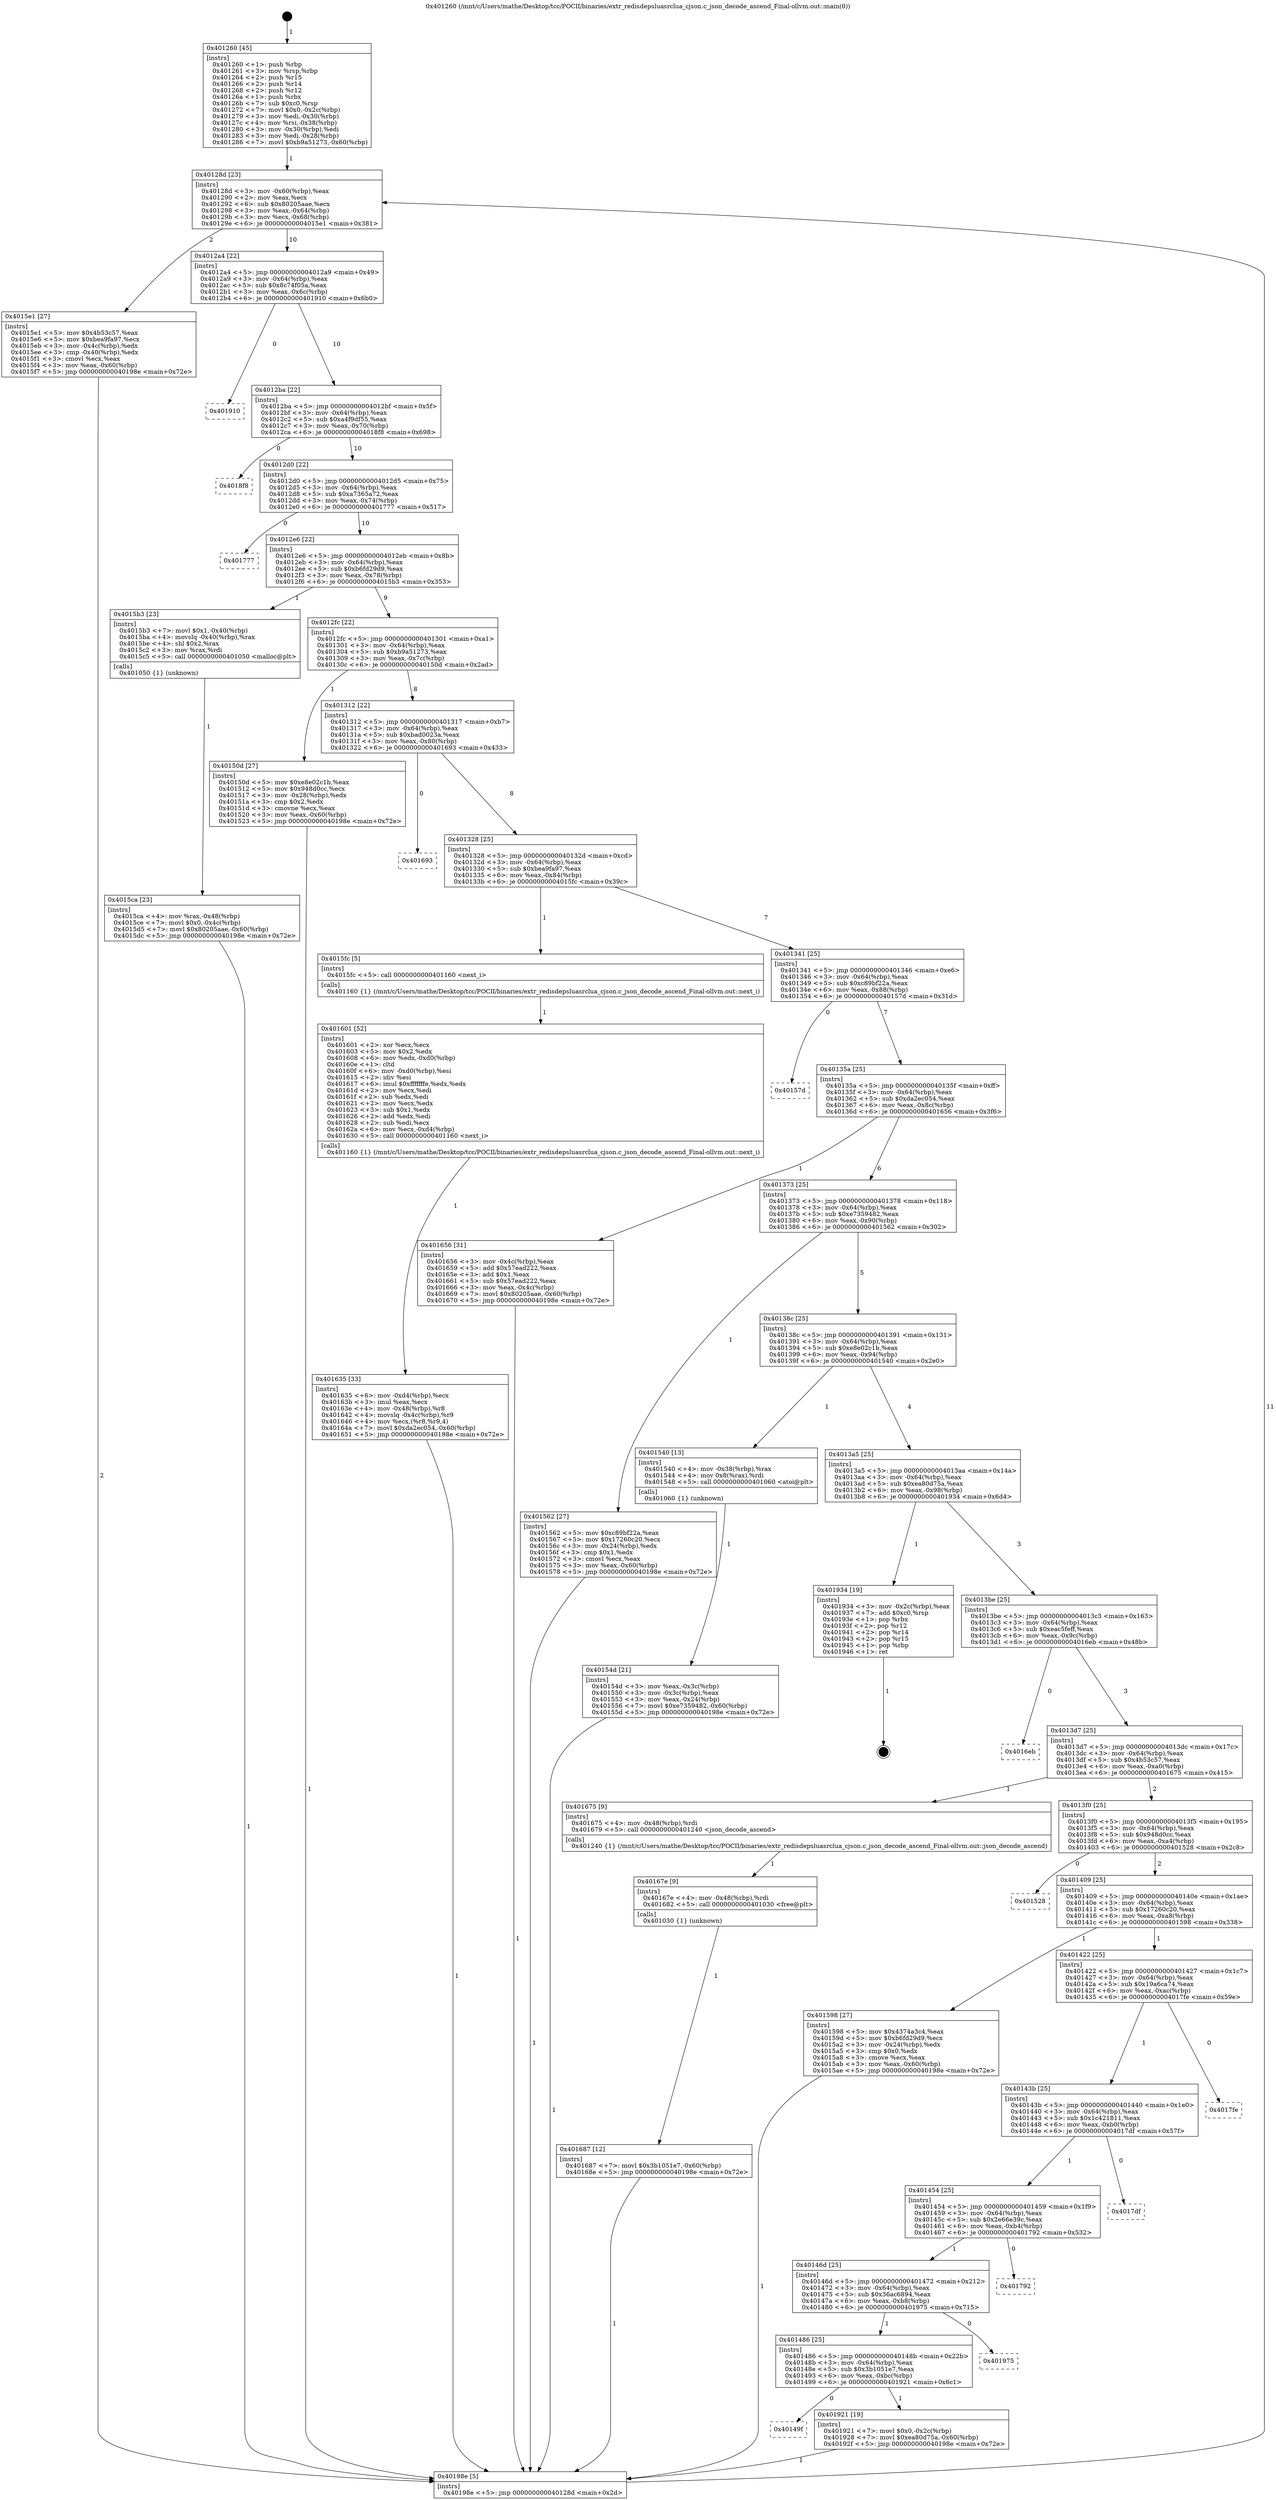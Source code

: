 digraph "0x401260" {
  label = "0x401260 (/mnt/c/Users/mathe/Desktop/tcc/POCII/binaries/extr_redisdepsluasrclua_cjson.c_json_decode_ascend_Final-ollvm.out::main(0))"
  labelloc = "t"
  node[shape=record]

  Entry [label="",width=0.3,height=0.3,shape=circle,fillcolor=black,style=filled]
  "0x40128d" [label="{
     0x40128d [23]\l
     | [instrs]\l
     &nbsp;&nbsp;0x40128d \<+3\>: mov -0x60(%rbp),%eax\l
     &nbsp;&nbsp;0x401290 \<+2\>: mov %eax,%ecx\l
     &nbsp;&nbsp;0x401292 \<+6\>: sub $0x80205aae,%ecx\l
     &nbsp;&nbsp;0x401298 \<+3\>: mov %eax,-0x64(%rbp)\l
     &nbsp;&nbsp;0x40129b \<+3\>: mov %ecx,-0x68(%rbp)\l
     &nbsp;&nbsp;0x40129e \<+6\>: je 00000000004015e1 \<main+0x381\>\l
  }"]
  "0x4015e1" [label="{
     0x4015e1 [27]\l
     | [instrs]\l
     &nbsp;&nbsp;0x4015e1 \<+5\>: mov $0x4b53c57,%eax\l
     &nbsp;&nbsp;0x4015e6 \<+5\>: mov $0xbea9fa97,%ecx\l
     &nbsp;&nbsp;0x4015eb \<+3\>: mov -0x4c(%rbp),%edx\l
     &nbsp;&nbsp;0x4015ee \<+3\>: cmp -0x40(%rbp),%edx\l
     &nbsp;&nbsp;0x4015f1 \<+3\>: cmovl %ecx,%eax\l
     &nbsp;&nbsp;0x4015f4 \<+3\>: mov %eax,-0x60(%rbp)\l
     &nbsp;&nbsp;0x4015f7 \<+5\>: jmp 000000000040198e \<main+0x72e\>\l
  }"]
  "0x4012a4" [label="{
     0x4012a4 [22]\l
     | [instrs]\l
     &nbsp;&nbsp;0x4012a4 \<+5\>: jmp 00000000004012a9 \<main+0x49\>\l
     &nbsp;&nbsp;0x4012a9 \<+3\>: mov -0x64(%rbp),%eax\l
     &nbsp;&nbsp;0x4012ac \<+5\>: sub $0x8c74f05a,%eax\l
     &nbsp;&nbsp;0x4012b1 \<+3\>: mov %eax,-0x6c(%rbp)\l
     &nbsp;&nbsp;0x4012b4 \<+6\>: je 0000000000401910 \<main+0x6b0\>\l
  }"]
  Exit [label="",width=0.3,height=0.3,shape=circle,fillcolor=black,style=filled,peripheries=2]
  "0x401910" [label="{
     0x401910\l
  }", style=dashed]
  "0x4012ba" [label="{
     0x4012ba [22]\l
     | [instrs]\l
     &nbsp;&nbsp;0x4012ba \<+5\>: jmp 00000000004012bf \<main+0x5f\>\l
     &nbsp;&nbsp;0x4012bf \<+3\>: mov -0x64(%rbp),%eax\l
     &nbsp;&nbsp;0x4012c2 \<+5\>: sub $0xa4f9df55,%eax\l
     &nbsp;&nbsp;0x4012c7 \<+3\>: mov %eax,-0x70(%rbp)\l
     &nbsp;&nbsp;0x4012ca \<+6\>: je 00000000004018f8 \<main+0x698\>\l
  }"]
  "0x40149f" [label="{
     0x40149f\l
  }", style=dashed]
  "0x4018f8" [label="{
     0x4018f8\l
  }", style=dashed]
  "0x4012d0" [label="{
     0x4012d0 [22]\l
     | [instrs]\l
     &nbsp;&nbsp;0x4012d0 \<+5\>: jmp 00000000004012d5 \<main+0x75\>\l
     &nbsp;&nbsp;0x4012d5 \<+3\>: mov -0x64(%rbp),%eax\l
     &nbsp;&nbsp;0x4012d8 \<+5\>: sub $0xa7365a72,%eax\l
     &nbsp;&nbsp;0x4012dd \<+3\>: mov %eax,-0x74(%rbp)\l
     &nbsp;&nbsp;0x4012e0 \<+6\>: je 0000000000401777 \<main+0x517\>\l
  }"]
  "0x401921" [label="{
     0x401921 [19]\l
     | [instrs]\l
     &nbsp;&nbsp;0x401921 \<+7\>: movl $0x0,-0x2c(%rbp)\l
     &nbsp;&nbsp;0x401928 \<+7\>: movl $0xea80d75a,-0x60(%rbp)\l
     &nbsp;&nbsp;0x40192f \<+5\>: jmp 000000000040198e \<main+0x72e\>\l
  }"]
  "0x401777" [label="{
     0x401777\l
  }", style=dashed]
  "0x4012e6" [label="{
     0x4012e6 [22]\l
     | [instrs]\l
     &nbsp;&nbsp;0x4012e6 \<+5\>: jmp 00000000004012eb \<main+0x8b\>\l
     &nbsp;&nbsp;0x4012eb \<+3\>: mov -0x64(%rbp),%eax\l
     &nbsp;&nbsp;0x4012ee \<+5\>: sub $0xb6fd29d9,%eax\l
     &nbsp;&nbsp;0x4012f3 \<+3\>: mov %eax,-0x78(%rbp)\l
     &nbsp;&nbsp;0x4012f6 \<+6\>: je 00000000004015b3 \<main+0x353\>\l
  }"]
  "0x401486" [label="{
     0x401486 [25]\l
     | [instrs]\l
     &nbsp;&nbsp;0x401486 \<+5\>: jmp 000000000040148b \<main+0x22b\>\l
     &nbsp;&nbsp;0x40148b \<+3\>: mov -0x64(%rbp),%eax\l
     &nbsp;&nbsp;0x40148e \<+5\>: sub $0x3b1051e7,%eax\l
     &nbsp;&nbsp;0x401493 \<+6\>: mov %eax,-0xbc(%rbp)\l
     &nbsp;&nbsp;0x401499 \<+6\>: je 0000000000401921 \<main+0x6c1\>\l
  }"]
  "0x4015b3" [label="{
     0x4015b3 [23]\l
     | [instrs]\l
     &nbsp;&nbsp;0x4015b3 \<+7\>: movl $0x1,-0x40(%rbp)\l
     &nbsp;&nbsp;0x4015ba \<+4\>: movslq -0x40(%rbp),%rax\l
     &nbsp;&nbsp;0x4015be \<+4\>: shl $0x2,%rax\l
     &nbsp;&nbsp;0x4015c2 \<+3\>: mov %rax,%rdi\l
     &nbsp;&nbsp;0x4015c5 \<+5\>: call 0000000000401050 \<malloc@plt\>\l
     | [calls]\l
     &nbsp;&nbsp;0x401050 \{1\} (unknown)\l
  }"]
  "0x4012fc" [label="{
     0x4012fc [22]\l
     | [instrs]\l
     &nbsp;&nbsp;0x4012fc \<+5\>: jmp 0000000000401301 \<main+0xa1\>\l
     &nbsp;&nbsp;0x401301 \<+3\>: mov -0x64(%rbp),%eax\l
     &nbsp;&nbsp;0x401304 \<+5\>: sub $0xb9a51273,%eax\l
     &nbsp;&nbsp;0x401309 \<+3\>: mov %eax,-0x7c(%rbp)\l
     &nbsp;&nbsp;0x40130c \<+6\>: je 000000000040150d \<main+0x2ad\>\l
  }"]
  "0x401975" [label="{
     0x401975\l
  }", style=dashed]
  "0x40150d" [label="{
     0x40150d [27]\l
     | [instrs]\l
     &nbsp;&nbsp;0x40150d \<+5\>: mov $0xe8e02c1b,%eax\l
     &nbsp;&nbsp;0x401512 \<+5\>: mov $0x948d0cc,%ecx\l
     &nbsp;&nbsp;0x401517 \<+3\>: mov -0x28(%rbp),%edx\l
     &nbsp;&nbsp;0x40151a \<+3\>: cmp $0x2,%edx\l
     &nbsp;&nbsp;0x40151d \<+3\>: cmovne %ecx,%eax\l
     &nbsp;&nbsp;0x401520 \<+3\>: mov %eax,-0x60(%rbp)\l
     &nbsp;&nbsp;0x401523 \<+5\>: jmp 000000000040198e \<main+0x72e\>\l
  }"]
  "0x401312" [label="{
     0x401312 [22]\l
     | [instrs]\l
     &nbsp;&nbsp;0x401312 \<+5\>: jmp 0000000000401317 \<main+0xb7\>\l
     &nbsp;&nbsp;0x401317 \<+3\>: mov -0x64(%rbp),%eax\l
     &nbsp;&nbsp;0x40131a \<+5\>: sub $0xbad0023a,%eax\l
     &nbsp;&nbsp;0x40131f \<+3\>: mov %eax,-0x80(%rbp)\l
     &nbsp;&nbsp;0x401322 \<+6\>: je 0000000000401693 \<main+0x433\>\l
  }"]
  "0x40198e" [label="{
     0x40198e [5]\l
     | [instrs]\l
     &nbsp;&nbsp;0x40198e \<+5\>: jmp 000000000040128d \<main+0x2d\>\l
  }"]
  "0x401260" [label="{
     0x401260 [45]\l
     | [instrs]\l
     &nbsp;&nbsp;0x401260 \<+1\>: push %rbp\l
     &nbsp;&nbsp;0x401261 \<+3\>: mov %rsp,%rbp\l
     &nbsp;&nbsp;0x401264 \<+2\>: push %r15\l
     &nbsp;&nbsp;0x401266 \<+2\>: push %r14\l
     &nbsp;&nbsp;0x401268 \<+2\>: push %r12\l
     &nbsp;&nbsp;0x40126a \<+1\>: push %rbx\l
     &nbsp;&nbsp;0x40126b \<+7\>: sub $0xc0,%rsp\l
     &nbsp;&nbsp;0x401272 \<+7\>: movl $0x0,-0x2c(%rbp)\l
     &nbsp;&nbsp;0x401279 \<+3\>: mov %edi,-0x30(%rbp)\l
     &nbsp;&nbsp;0x40127c \<+4\>: mov %rsi,-0x38(%rbp)\l
     &nbsp;&nbsp;0x401280 \<+3\>: mov -0x30(%rbp),%edi\l
     &nbsp;&nbsp;0x401283 \<+3\>: mov %edi,-0x28(%rbp)\l
     &nbsp;&nbsp;0x401286 \<+7\>: movl $0xb9a51273,-0x60(%rbp)\l
  }"]
  "0x40146d" [label="{
     0x40146d [25]\l
     | [instrs]\l
     &nbsp;&nbsp;0x40146d \<+5\>: jmp 0000000000401472 \<main+0x212\>\l
     &nbsp;&nbsp;0x401472 \<+3\>: mov -0x64(%rbp),%eax\l
     &nbsp;&nbsp;0x401475 \<+5\>: sub $0x36ac6894,%eax\l
     &nbsp;&nbsp;0x40147a \<+6\>: mov %eax,-0xb8(%rbp)\l
     &nbsp;&nbsp;0x401480 \<+6\>: je 0000000000401975 \<main+0x715\>\l
  }"]
  "0x401693" [label="{
     0x401693\l
  }", style=dashed]
  "0x401328" [label="{
     0x401328 [25]\l
     | [instrs]\l
     &nbsp;&nbsp;0x401328 \<+5\>: jmp 000000000040132d \<main+0xcd\>\l
     &nbsp;&nbsp;0x40132d \<+3\>: mov -0x64(%rbp),%eax\l
     &nbsp;&nbsp;0x401330 \<+5\>: sub $0xbea9fa97,%eax\l
     &nbsp;&nbsp;0x401335 \<+6\>: mov %eax,-0x84(%rbp)\l
     &nbsp;&nbsp;0x40133b \<+6\>: je 00000000004015fc \<main+0x39c\>\l
  }"]
  "0x401792" [label="{
     0x401792\l
  }", style=dashed]
  "0x4015fc" [label="{
     0x4015fc [5]\l
     | [instrs]\l
     &nbsp;&nbsp;0x4015fc \<+5\>: call 0000000000401160 \<next_i\>\l
     | [calls]\l
     &nbsp;&nbsp;0x401160 \{1\} (/mnt/c/Users/mathe/Desktop/tcc/POCII/binaries/extr_redisdepsluasrclua_cjson.c_json_decode_ascend_Final-ollvm.out::next_i)\l
  }"]
  "0x401341" [label="{
     0x401341 [25]\l
     | [instrs]\l
     &nbsp;&nbsp;0x401341 \<+5\>: jmp 0000000000401346 \<main+0xe6\>\l
     &nbsp;&nbsp;0x401346 \<+3\>: mov -0x64(%rbp),%eax\l
     &nbsp;&nbsp;0x401349 \<+5\>: sub $0xc89bf22a,%eax\l
     &nbsp;&nbsp;0x40134e \<+6\>: mov %eax,-0x88(%rbp)\l
     &nbsp;&nbsp;0x401354 \<+6\>: je 000000000040157d \<main+0x31d\>\l
  }"]
  "0x401454" [label="{
     0x401454 [25]\l
     | [instrs]\l
     &nbsp;&nbsp;0x401454 \<+5\>: jmp 0000000000401459 \<main+0x1f9\>\l
     &nbsp;&nbsp;0x401459 \<+3\>: mov -0x64(%rbp),%eax\l
     &nbsp;&nbsp;0x40145c \<+5\>: sub $0x2e66e39c,%eax\l
     &nbsp;&nbsp;0x401461 \<+6\>: mov %eax,-0xb4(%rbp)\l
     &nbsp;&nbsp;0x401467 \<+6\>: je 0000000000401792 \<main+0x532\>\l
  }"]
  "0x40157d" [label="{
     0x40157d\l
  }", style=dashed]
  "0x40135a" [label="{
     0x40135a [25]\l
     | [instrs]\l
     &nbsp;&nbsp;0x40135a \<+5\>: jmp 000000000040135f \<main+0xff\>\l
     &nbsp;&nbsp;0x40135f \<+3\>: mov -0x64(%rbp),%eax\l
     &nbsp;&nbsp;0x401362 \<+5\>: sub $0xda2ec054,%eax\l
     &nbsp;&nbsp;0x401367 \<+6\>: mov %eax,-0x8c(%rbp)\l
     &nbsp;&nbsp;0x40136d \<+6\>: je 0000000000401656 \<main+0x3f6\>\l
  }"]
  "0x4017df" [label="{
     0x4017df\l
  }", style=dashed]
  "0x401656" [label="{
     0x401656 [31]\l
     | [instrs]\l
     &nbsp;&nbsp;0x401656 \<+3\>: mov -0x4c(%rbp),%eax\l
     &nbsp;&nbsp;0x401659 \<+5\>: add $0x57ead222,%eax\l
     &nbsp;&nbsp;0x40165e \<+3\>: add $0x1,%eax\l
     &nbsp;&nbsp;0x401661 \<+5\>: sub $0x57ead222,%eax\l
     &nbsp;&nbsp;0x401666 \<+3\>: mov %eax,-0x4c(%rbp)\l
     &nbsp;&nbsp;0x401669 \<+7\>: movl $0x80205aae,-0x60(%rbp)\l
     &nbsp;&nbsp;0x401670 \<+5\>: jmp 000000000040198e \<main+0x72e\>\l
  }"]
  "0x401373" [label="{
     0x401373 [25]\l
     | [instrs]\l
     &nbsp;&nbsp;0x401373 \<+5\>: jmp 0000000000401378 \<main+0x118\>\l
     &nbsp;&nbsp;0x401378 \<+3\>: mov -0x64(%rbp),%eax\l
     &nbsp;&nbsp;0x40137b \<+5\>: sub $0xe7359482,%eax\l
     &nbsp;&nbsp;0x401380 \<+6\>: mov %eax,-0x90(%rbp)\l
     &nbsp;&nbsp;0x401386 \<+6\>: je 0000000000401562 \<main+0x302\>\l
  }"]
  "0x40143b" [label="{
     0x40143b [25]\l
     | [instrs]\l
     &nbsp;&nbsp;0x40143b \<+5\>: jmp 0000000000401440 \<main+0x1e0\>\l
     &nbsp;&nbsp;0x401440 \<+3\>: mov -0x64(%rbp),%eax\l
     &nbsp;&nbsp;0x401443 \<+5\>: sub $0x1c421811,%eax\l
     &nbsp;&nbsp;0x401448 \<+6\>: mov %eax,-0xb0(%rbp)\l
     &nbsp;&nbsp;0x40144e \<+6\>: je 00000000004017df \<main+0x57f\>\l
  }"]
  "0x401562" [label="{
     0x401562 [27]\l
     | [instrs]\l
     &nbsp;&nbsp;0x401562 \<+5\>: mov $0xc89bf22a,%eax\l
     &nbsp;&nbsp;0x401567 \<+5\>: mov $0x17260c20,%ecx\l
     &nbsp;&nbsp;0x40156c \<+3\>: mov -0x24(%rbp),%edx\l
     &nbsp;&nbsp;0x40156f \<+3\>: cmp $0x1,%edx\l
     &nbsp;&nbsp;0x401572 \<+3\>: cmovl %ecx,%eax\l
     &nbsp;&nbsp;0x401575 \<+3\>: mov %eax,-0x60(%rbp)\l
     &nbsp;&nbsp;0x401578 \<+5\>: jmp 000000000040198e \<main+0x72e\>\l
  }"]
  "0x40138c" [label="{
     0x40138c [25]\l
     | [instrs]\l
     &nbsp;&nbsp;0x40138c \<+5\>: jmp 0000000000401391 \<main+0x131\>\l
     &nbsp;&nbsp;0x401391 \<+3\>: mov -0x64(%rbp),%eax\l
     &nbsp;&nbsp;0x401394 \<+5\>: sub $0xe8e02c1b,%eax\l
     &nbsp;&nbsp;0x401399 \<+6\>: mov %eax,-0x94(%rbp)\l
     &nbsp;&nbsp;0x40139f \<+6\>: je 0000000000401540 \<main+0x2e0\>\l
  }"]
  "0x4017fe" [label="{
     0x4017fe\l
  }", style=dashed]
  "0x401540" [label="{
     0x401540 [13]\l
     | [instrs]\l
     &nbsp;&nbsp;0x401540 \<+4\>: mov -0x38(%rbp),%rax\l
     &nbsp;&nbsp;0x401544 \<+4\>: mov 0x8(%rax),%rdi\l
     &nbsp;&nbsp;0x401548 \<+5\>: call 0000000000401060 \<atoi@plt\>\l
     | [calls]\l
     &nbsp;&nbsp;0x401060 \{1\} (unknown)\l
  }"]
  "0x4013a5" [label="{
     0x4013a5 [25]\l
     | [instrs]\l
     &nbsp;&nbsp;0x4013a5 \<+5\>: jmp 00000000004013aa \<main+0x14a\>\l
     &nbsp;&nbsp;0x4013aa \<+3\>: mov -0x64(%rbp),%eax\l
     &nbsp;&nbsp;0x4013ad \<+5\>: sub $0xea80d75a,%eax\l
     &nbsp;&nbsp;0x4013b2 \<+6\>: mov %eax,-0x98(%rbp)\l
     &nbsp;&nbsp;0x4013b8 \<+6\>: je 0000000000401934 \<main+0x6d4\>\l
  }"]
  "0x40154d" [label="{
     0x40154d [21]\l
     | [instrs]\l
     &nbsp;&nbsp;0x40154d \<+3\>: mov %eax,-0x3c(%rbp)\l
     &nbsp;&nbsp;0x401550 \<+3\>: mov -0x3c(%rbp),%eax\l
     &nbsp;&nbsp;0x401553 \<+3\>: mov %eax,-0x24(%rbp)\l
     &nbsp;&nbsp;0x401556 \<+7\>: movl $0xe7359482,-0x60(%rbp)\l
     &nbsp;&nbsp;0x40155d \<+5\>: jmp 000000000040198e \<main+0x72e\>\l
  }"]
  "0x401687" [label="{
     0x401687 [12]\l
     | [instrs]\l
     &nbsp;&nbsp;0x401687 \<+7\>: movl $0x3b1051e7,-0x60(%rbp)\l
     &nbsp;&nbsp;0x40168e \<+5\>: jmp 000000000040198e \<main+0x72e\>\l
  }"]
  "0x401934" [label="{
     0x401934 [19]\l
     | [instrs]\l
     &nbsp;&nbsp;0x401934 \<+3\>: mov -0x2c(%rbp),%eax\l
     &nbsp;&nbsp;0x401937 \<+7\>: add $0xc0,%rsp\l
     &nbsp;&nbsp;0x40193e \<+1\>: pop %rbx\l
     &nbsp;&nbsp;0x40193f \<+2\>: pop %r12\l
     &nbsp;&nbsp;0x401941 \<+2\>: pop %r14\l
     &nbsp;&nbsp;0x401943 \<+2\>: pop %r15\l
     &nbsp;&nbsp;0x401945 \<+1\>: pop %rbp\l
     &nbsp;&nbsp;0x401946 \<+1\>: ret\l
  }"]
  "0x4013be" [label="{
     0x4013be [25]\l
     | [instrs]\l
     &nbsp;&nbsp;0x4013be \<+5\>: jmp 00000000004013c3 \<main+0x163\>\l
     &nbsp;&nbsp;0x4013c3 \<+3\>: mov -0x64(%rbp),%eax\l
     &nbsp;&nbsp;0x4013c6 \<+5\>: sub $0xeac5feff,%eax\l
     &nbsp;&nbsp;0x4013cb \<+6\>: mov %eax,-0x9c(%rbp)\l
     &nbsp;&nbsp;0x4013d1 \<+6\>: je 00000000004016eb \<main+0x48b\>\l
  }"]
  "0x40167e" [label="{
     0x40167e [9]\l
     | [instrs]\l
     &nbsp;&nbsp;0x40167e \<+4\>: mov -0x48(%rbp),%rdi\l
     &nbsp;&nbsp;0x401682 \<+5\>: call 0000000000401030 \<free@plt\>\l
     | [calls]\l
     &nbsp;&nbsp;0x401030 \{1\} (unknown)\l
  }"]
  "0x4016eb" [label="{
     0x4016eb\l
  }", style=dashed]
  "0x4013d7" [label="{
     0x4013d7 [25]\l
     | [instrs]\l
     &nbsp;&nbsp;0x4013d7 \<+5\>: jmp 00000000004013dc \<main+0x17c\>\l
     &nbsp;&nbsp;0x4013dc \<+3\>: mov -0x64(%rbp),%eax\l
     &nbsp;&nbsp;0x4013df \<+5\>: sub $0x4b53c57,%eax\l
     &nbsp;&nbsp;0x4013e4 \<+6\>: mov %eax,-0xa0(%rbp)\l
     &nbsp;&nbsp;0x4013ea \<+6\>: je 0000000000401675 \<main+0x415\>\l
  }"]
  "0x401635" [label="{
     0x401635 [33]\l
     | [instrs]\l
     &nbsp;&nbsp;0x401635 \<+6\>: mov -0xd4(%rbp),%ecx\l
     &nbsp;&nbsp;0x40163b \<+3\>: imul %eax,%ecx\l
     &nbsp;&nbsp;0x40163e \<+4\>: mov -0x48(%rbp),%r8\l
     &nbsp;&nbsp;0x401642 \<+4\>: movslq -0x4c(%rbp),%r9\l
     &nbsp;&nbsp;0x401646 \<+4\>: mov %ecx,(%r8,%r9,4)\l
     &nbsp;&nbsp;0x40164a \<+7\>: movl $0xda2ec054,-0x60(%rbp)\l
     &nbsp;&nbsp;0x401651 \<+5\>: jmp 000000000040198e \<main+0x72e\>\l
  }"]
  "0x401675" [label="{
     0x401675 [9]\l
     | [instrs]\l
     &nbsp;&nbsp;0x401675 \<+4\>: mov -0x48(%rbp),%rdi\l
     &nbsp;&nbsp;0x401679 \<+5\>: call 0000000000401240 \<json_decode_ascend\>\l
     | [calls]\l
     &nbsp;&nbsp;0x401240 \{1\} (/mnt/c/Users/mathe/Desktop/tcc/POCII/binaries/extr_redisdepsluasrclua_cjson.c_json_decode_ascend_Final-ollvm.out::json_decode_ascend)\l
  }"]
  "0x4013f0" [label="{
     0x4013f0 [25]\l
     | [instrs]\l
     &nbsp;&nbsp;0x4013f0 \<+5\>: jmp 00000000004013f5 \<main+0x195\>\l
     &nbsp;&nbsp;0x4013f5 \<+3\>: mov -0x64(%rbp),%eax\l
     &nbsp;&nbsp;0x4013f8 \<+5\>: sub $0x948d0cc,%eax\l
     &nbsp;&nbsp;0x4013fd \<+6\>: mov %eax,-0xa4(%rbp)\l
     &nbsp;&nbsp;0x401403 \<+6\>: je 0000000000401528 \<main+0x2c8\>\l
  }"]
  "0x401601" [label="{
     0x401601 [52]\l
     | [instrs]\l
     &nbsp;&nbsp;0x401601 \<+2\>: xor %ecx,%ecx\l
     &nbsp;&nbsp;0x401603 \<+5\>: mov $0x2,%edx\l
     &nbsp;&nbsp;0x401608 \<+6\>: mov %edx,-0xd0(%rbp)\l
     &nbsp;&nbsp;0x40160e \<+1\>: cltd\l
     &nbsp;&nbsp;0x40160f \<+6\>: mov -0xd0(%rbp),%esi\l
     &nbsp;&nbsp;0x401615 \<+2\>: idiv %esi\l
     &nbsp;&nbsp;0x401617 \<+6\>: imul $0xfffffffe,%edx,%edx\l
     &nbsp;&nbsp;0x40161d \<+2\>: mov %ecx,%edi\l
     &nbsp;&nbsp;0x40161f \<+2\>: sub %edx,%edi\l
     &nbsp;&nbsp;0x401621 \<+2\>: mov %ecx,%edx\l
     &nbsp;&nbsp;0x401623 \<+3\>: sub $0x1,%edx\l
     &nbsp;&nbsp;0x401626 \<+2\>: add %edx,%edi\l
     &nbsp;&nbsp;0x401628 \<+2\>: sub %edi,%ecx\l
     &nbsp;&nbsp;0x40162a \<+6\>: mov %ecx,-0xd4(%rbp)\l
     &nbsp;&nbsp;0x401630 \<+5\>: call 0000000000401160 \<next_i\>\l
     | [calls]\l
     &nbsp;&nbsp;0x401160 \{1\} (/mnt/c/Users/mathe/Desktop/tcc/POCII/binaries/extr_redisdepsluasrclua_cjson.c_json_decode_ascend_Final-ollvm.out::next_i)\l
  }"]
  "0x401528" [label="{
     0x401528\l
  }", style=dashed]
  "0x401409" [label="{
     0x401409 [25]\l
     | [instrs]\l
     &nbsp;&nbsp;0x401409 \<+5\>: jmp 000000000040140e \<main+0x1ae\>\l
     &nbsp;&nbsp;0x40140e \<+3\>: mov -0x64(%rbp),%eax\l
     &nbsp;&nbsp;0x401411 \<+5\>: sub $0x17260c20,%eax\l
     &nbsp;&nbsp;0x401416 \<+6\>: mov %eax,-0xa8(%rbp)\l
     &nbsp;&nbsp;0x40141c \<+6\>: je 0000000000401598 \<main+0x338\>\l
  }"]
  "0x4015ca" [label="{
     0x4015ca [23]\l
     | [instrs]\l
     &nbsp;&nbsp;0x4015ca \<+4\>: mov %rax,-0x48(%rbp)\l
     &nbsp;&nbsp;0x4015ce \<+7\>: movl $0x0,-0x4c(%rbp)\l
     &nbsp;&nbsp;0x4015d5 \<+7\>: movl $0x80205aae,-0x60(%rbp)\l
     &nbsp;&nbsp;0x4015dc \<+5\>: jmp 000000000040198e \<main+0x72e\>\l
  }"]
  "0x401598" [label="{
     0x401598 [27]\l
     | [instrs]\l
     &nbsp;&nbsp;0x401598 \<+5\>: mov $0x4374a3c4,%eax\l
     &nbsp;&nbsp;0x40159d \<+5\>: mov $0xb6fd29d9,%ecx\l
     &nbsp;&nbsp;0x4015a2 \<+3\>: mov -0x24(%rbp),%edx\l
     &nbsp;&nbsp;0x4015a5 \<+3\>: cmp $0x0,%edx\l
     &nbsp;&nbsp;0x4015a8 \<+3\>: cmove %ecx,%eax\l
     &nbsp;&nbsp;0x4015ab \<+3\>: mov %eax,-0x60(%rbp)\l
     &nbsp;&nbsp;0x4015ae \<+5\>: jmp 000000000040198e \<main+0x72e\>\l
  }"]
  "0x401422" [label="{
     0x401422 [25]\l
     | [instrs]\l
     &nbsp;&nbsp;0x401422 \<+5\>: jmp 0000000000401427 \<main+0x1c7\>\l
     &nbsp;&nbsp;0x401427 \<+3\>: mov -0x64(%rbp),%eax\l
     &nbsp;&nbsp;0x40142a \<+5\>: sub $0x19a6ca74,%eax\l
     &nbsp;&nbsp;0x40142f \<+6\>: mov %eax,-0xac(%rbp)\l
     &nbsp;&nbsp;0x401435 \<+6\>: je 00000000004017fe \<main+0x59e\>\l
  }"]
  Entry -> "0x401260" [label=" 1"]
  "0x40128d" -> "0x4015e1" [label=" 2"]
  "0x40128d" -> "0x4012a4" [label=" 10"]
  "0x401934" -> Exit [label=" 1"]
  "0x4012a4" -> "0x401910" [label=" 0"]
  "0x4012a4" -> "0x4012ba" [label=" 10"]
  "0x401921" -> "0x40198e" [label=" 1"]
  "0x4012ba" -> "0x4018f8" [label=" 0"]
  "0x4012ba" -> "0x4012d0" [label=" 10"]
  "0x401486" -> "0x40149f" [label=" 0"]
  "0x4012d0" -> "0x401777" [label=" 0"]
  "0x4012d0" -> "0x4012e6" [label=" 10"]
  "0x401486" -> "0x401921" [label=" 1"]
  "0x4012e6" -> "0x4015b3" [label=" 1"]
  "0x4012e6" -> "0x4012fc" [label=" 9"]
  "0x40146d" -> "0x401486" [label=" 1"]
  "0x4012fc" -> "0x40150d" [label=" 1"]
  "0x4012fc" -> "0x401312" [label=" 8"]
  "0x40150d" -> "0x40198e" [label=" 1"]
  "0x401260" -> "0x40128d" [label=" 1"]
  "0x40198e" -> "0x40128d" [label=" 11"]
  "0x40146d" -> "0x401975" [label=" 0"]
  "0x401312" -> "0x401693" [label=" 0"]
  "0x401312" -> "0x401328" [label=" 8"]
  "0x401454" -> "0x40146d" [label=" 1"]
  "0x401328" -> "0x4015fc" [label=" 1"]
  "0x401328" -> "0x401341" [label=" 7"]
  "0x401454" -> "0x401792" [label=" 0"]
  "0x401341" -> "0x40157d" [label=" 0"]
  "0x401341" -> "0x40135a" [label=" 7"]
  "0x40143b" -> "0x401454" [label=" 1"]
  "0x40135a" -> "0x401656" [label=" 1"]
  "0x40135a" -> "0x401373" [label=" 6"]
  "0x40143b" -> "0x4017df" [label=" 0"]
  "0x401373" -> "0x401562" [label=" 1"]
  "0x401373" -> "0x40138c" [label=" 5"]
  "0x401422" -> "0x40143b" [label=" 1"]
  "0x40138c" -> "0x401540" [label=" 1"]
  "0x40138c" -> "0x4013a5" [label=" 4"]
  "0x401540" -> "0x40154d" [label=" 1"]
  "0x40154d" -> "0x40198e" [label=" 1"]
  "0x401562" -> "0x40198e" [label=" 1"]
  "0x401422" -> "0x4017fe" [label=" 0"]
  "0x4013a5" -> "0x401934" [label=" 1"]
  "0x4013a5" -> "0x4013be" [label=" 3"]
  "0x401687" -> "0x40198e" [label=" 1"]
  "0x4013be" -> "0x4016eb" [label=" 0"]
  "0x4013be" -> "0x4013d7" [label=" 3"]
  "0x40167e" -> "0x401687" [label=" 1"]
  "0x4013d7" -> "0x401675" [label=" 1"]
  "0x4013d7" -> "0x4013f0" [label=" 2"]
  "0x401675" -> "0x40167e" [label=" 1"]
  "0x4013f0" -> "0x401528" [label=" 0"]
  "0x4013f0" -> "0x401409" [label=" 2"]
  "0x401656" -> "0x40198e" [label=" 1"]
  "0x401409" -> "0x401598" [label=" 1"]
  "0x401409" -> "0x401422" [label=" 1"]
  "0x401598" -> "0x40198e" [label=" 1"]
  "0x4015b3" -> "0x4015ca" [label=" 1"]
  "0x4015ca" -> "0x40198e" [label=" 1"]
  "0x4015e1" -> "0x40198e" [label=" 2"]
  "0x4015fc" -> "0x401601" [label=" 1"]
  "0x401601" -> "0x401635" [label=" 1"]
  "0x401635" -> "0x40198e" [label=" 1"]
}
